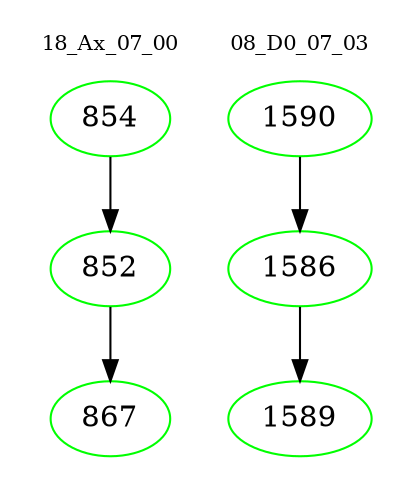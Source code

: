 digraph{
subgraph cluster_0 {
color = white
label = "18_Ax_07_00";
fontsize=10;
T0_854 [label="854", color="green"]
T0_854 -> T0_852 [color="black"]
T0_852 [label="852", color="green"]
T0_852 -> T0_867 [color="black"]
T0_867 [label="867", color="green"]
}
subgraph cluster_1 {
color = white
label = "08_D0_07_03";
fontsize=10;
T1_1590 [label="1590", color="green"]
T1_1590 -> T1_1586 [color="black"]
T1_1586 [label="1586", color="green"]
T1_1586 -> T1_1589 [color="black"]
T1_1589 [label="1589", color="green"]
}
}
